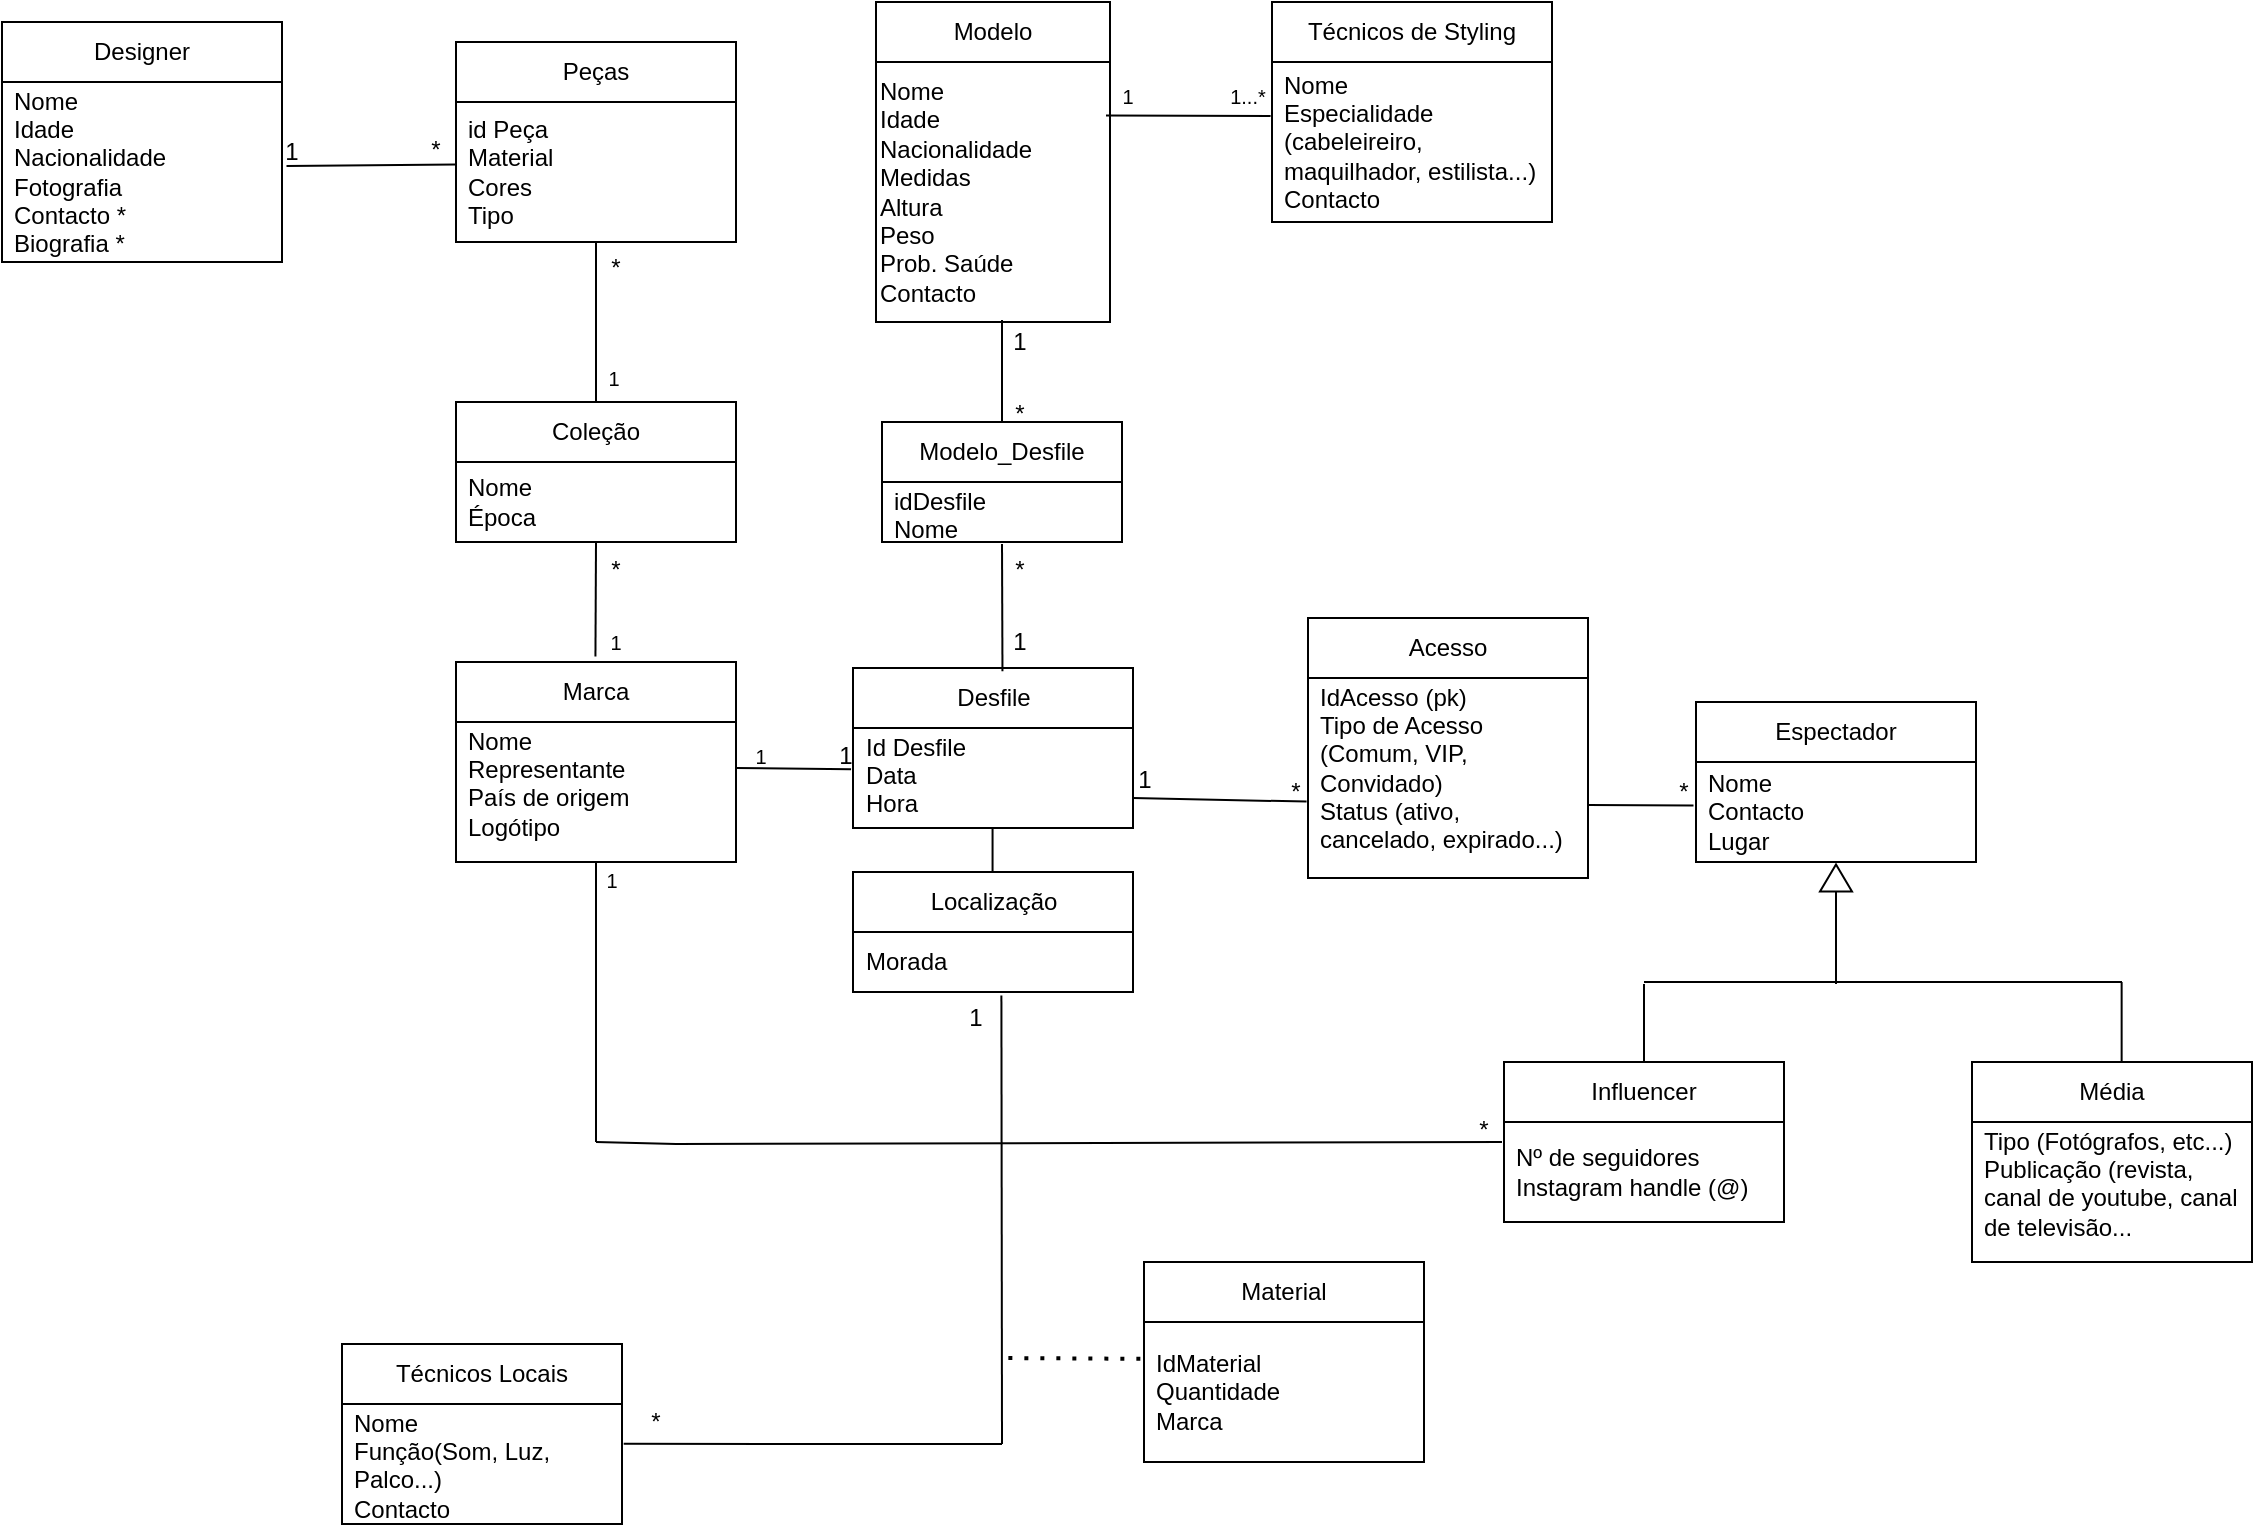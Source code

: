 <mxfile version="24.7.17">
  <diagram id="C5RBs43oDa-KdzZeNtuy" name="Page-1">
    <mxGraphModel dx="1443" dy="1118" grid="1" gridSize="10" guides="1" tooltips="1" connect="1" arrows="1" fold="1" page="1" pageScale="1" pageWidth="827" pageHeight="1169" math="0" shadow="0">
      <root>
        <mxCell id="WIyWlLk6GJQsqaUBKTNV-0" />
        <mxCell id="WIyWlLk6GJQsqaUBKTNV-1" parent="WIyWlLk6GJQsqaUBKTNV-0" />
        <mxCell id="OLpAq79K6-Yp3FqnE2U5-7" value="Marca" style="swimlane;fontStyle=0;childLayout=stackLayout;horizontal=1;startSize=30;horizontalStack=0;resizeParent=1;resizeParentMax=0;resizeLast=0;collapsible=1;marginBottom=0;whiteSpace=wrap;html=1;" parent="WIyWlLk6GJQsqaUBKTNV-1" vertex="1">
          <mxGeometry x="527" y="530" width="140" height="100" as="geometry" />
        </mxCell>
        <mxCell id="OLpAq79K6-Yp3FqnE2U5-8" value="Nome&lt;div&gt;Representante&amp;nbsp;&lt;/div&gt;&lt;div&gt;País de origem&lt;/div&gt;&lt;div&gt;Logótipo&lt;/div&gt;&lt;div&gt;&lt;br&gt;&lt;/div&gt;" style="text;strokeColor=none;fillColor=none;align=left;verticalAlign=middle;spacingLeft=4;spacingRight=4;overflow=hidden;points=[[0,0.5],[1,0.5]];portConstraint=eastwest;rotatable=0;whiteSpace=wrap;html=1;" parent="OLpAq79K6-Yp3FqnE2U5-7" vertex="1">
          <mxGeometry y="30" width="140" height="70" as="geometry" />
        </mxCell>
        <mxCell id="OLpAq79K6-Yp3FqnE2U5-11" value="Desfile" style="swimlane;fontStyle=0;childLayout=stackLayout;horizontal=1;startSize=30;horizontalStack=0;resizeParent=1;resizeParentMax=0;resizeLast=0;collapsible=1;marginBottom=0;whiteSpace=wrap;html=1;" parent="WIyWlLk6GJQsqaUBKTNV-1" vertex="1">
          <mxGeometry x="725.5" y="533" width="140" height="80" as="geometry" />
        </mxCell>
        <mxCell id="OLpAq79K6-Yp3FqnE2U5-14" value="&lt;div&gt;&lt;span style=&quot;background-color: initial;&quot;&gt;Id Desfile&lt;/span&gt;&lt;br&gt;&lt;/div&gt;Data&amp;nbsp;&lt;div&gt;Hora&lt;/div&gt;&lt;div&gt;&lt;br&gt;&lt;/div&gt;" style="text;strokeColor=none;fillColor=none;align=left;verticalAlign=middle;spacingLeft=4;spacingRight=4;overflow=hidden;points=[[0,0.5],[1,0.5]];portConstraint=eastwest;rotatable=0;whiteSpace=wrap;html=1;" parent="OLpAq79K6-Yp3FqnE2U5-11" vertex="1">
          <mxGeometry y="30" width="140" height="50" as="geometry" />
        </mxCell>
        <mxCell id="OLpAq79K6-Yp3FqnE2U5-19" value="Coleção" style="swimlane;fontStyle=0;childLayout=stackLayout;horizontal=1;startSize=30;horizontalStack=0;resizeParent=1;resizeParentMax=0;resizeLast=0;collapsible=1;marginBottom=0;whiteSpace=wrap;html=1;" parent="WIyWlLk6GJQsqaUBKTNV-1" vertex="1">
          <mxGeometry x="527" y="400" width="140" height="70" as="geometry" />
        </mxCell>
        <mxCell id="OLpAq79K6-Yp3FqnE2U5-20" value="Nome&lt;div&gt;Época&lt;/div&gt;" style="text;strokeColor=none;fillColor=none;align=left;verticalAlign=middle;spacingLeft=4;spacingRight=4;overflow=hidden;points=[[0,0.5],[1,0.5]];portConstraint=eastwest;rotatable=0;whiteSpace=wrap;html=1;" parent="OLpAq79K6-Yp3FqnE2U5-19" vertex="1">
          <mxGeometry y="30" width="140" height="40" as="geometry" />
        </mxCell>
        <mxCell id="OLpAq79K6-Yp3FqnE2U5-23" value="Peças" style="swimlane;fontStyle=0;childLayout=stackLayout;horizontal=1;startSize=30;horizontalStack=0;resizeParent=1;resizeParentMax=0;resizeLast=0;collapsible=1;marginBottom=0;whiteSpace=wrap;html=1;" parent="WIyWlLk6GJQsqaUBKTNV-1" vertex="1">
          <mxGeometry x="527" y="220" width="140" height="100" as="geometry" />
        </mxCell>
        <mxCell id="OLpAq79K6-Yp3FqnE2U5-24" value="id Peça&lt;div&gt;Material&amp;nbsp;&lt;/div&gt;&lt;div&gt;Cores&amp;nbsp;&lt;/div&gt;&lt;div&gt;Tipo&lt;/div&gt;" style="text;strokeColor=none;fillColor=none;align=left;verticalAlign=middle;spacingLeft=4;spacingRight=4;overflow=hidden;points=[[0,0.5],[1,0.5]];portConstraint=eastwest;rotatable=0;whiteSpace=wrap;html=1;" parent="OLpAq79K6-Yp3FqnE2U5-23" vertex="1">
          <mxGeometry y="30" width="140" height="70" as="geometry" />
        </mxCell>
        <mxCell id="OLpAq79K6-Yp3FqnE2U5-30" value="Designer" style="swimlane;fontStyle=0;childLayout=stackLayout;horizontal=1;startSize=30;horizontalStack=0;resizeParent=1;resizeParentMax=0;resizeLast=0;collapsible=1;marginBottom=0;whiteSpace=wrap;html=1;" parent="WIyWlLk6GJQsqaUBKTNV-1" vertex="1">
          <mxGeometry x="300" y="210" width="140" height="120" as="geometry" />
        </mxCell>
        <mxCell id="OLpAq79K6-Yp3FqnE2U5-31" value="Nome&lt;div&gt;Idade&lt;/div&gt;&lt;div&gt;Nacionalidade&lt;/div&gt;&lt;div&gt;Fotografia&lt;/div&gt;&lt;div&gt;Contacto *&lt;/div&gt;&lt;div&gt;Biografia *&lt;/div&gt;" style="text;strokeColor=none;fillColor=none;align=left;verticalAlign=middle;spacingLeft=4;spacingRight=4;overflow=hidden;points=[[0,0.5],[1,0.5]];portConstraint=eastwest;rotatable=0;whiteSpace=wrap;html=1;" parent="OLpAq79K6-Yp3FqnE2U5-30" vertex="1">
          <mxGeometry y="30" width="140" height="90" as="geometry" />
        </mxCell>
        <mxCell id="OLpAq79K6-Yp3FqnE2U5-34" value="" style="endArrow=none;html=1;rounded=0;exitX=0.498;exitY=-0.027;exitDx=0;exitDy=0;exitPerimeter=0;entryX=0.5;entryY=1;entryDx=0;entryDy=0;" parent="WIyWlLk6GJQsqaUBKTNV-1" source="OLpAq79K6-Yp3FqnE2U5-7" target="OLpAq79K6-Yp3FqnE2U5-19" edge="1">
          <mxGeometry width="50" height="50" relative="1" as="geometry">
            <mxPoint x="597" y="430" as="sourcePoint" />
            <mxPoint x="597" y="490" as="targetPoint" />
          </mxGeometry>
        </mxCell>
        <mxCell id="OLpAq79K6-Yp3FqnE2U5-36" value="" style="endArrow=none;html=1;rounded=0;" parent="WIyWlLk6GJQsqaUBKTNV-1" edge="1">
          <mxGeometry width="50" height="50" relative="1" as="geometry">
            <mxPoint x="597" y="320" as="sourcePoint" />
            <mxPoint x="597" y="320" as="targetPoint" />
            <Array as="points" />
          </mxGeometry>
        </mxCell>
        <mxCell id="OLpAq79K6-Yp3FqnE2U5-47" value="Técnicos de Styling" style="swimlane;fontStyle=0;childLayout=stackLayout;horizontal=1;startSize=30;horizontalStack=0;resizeParent=1;resizeParentMax=0;resizeLast=0;collapsible=1;marginBottom=0;whiteSpace=wrap;html=1;" parent="WIyWlLk6GJQsqaUBKTNV-1" vertex="1">
          <mxGeometry x="935" y="200" width="140" height="110" as="geometry" />
        </mxCell>
        <mxCell id="OLpAq79K6-Yp3FqnE2U5-48" value="Nome&lt;div&gt;Especialidade (cabeleireiro, maquilhador, estilista...)&lt;/div&gt;&lt;div&gt;Contacto&lt;/div&gt;" style="text;strokeColor=none;fillColor=none;align=left;verticalAlign=middle;spacingLeft=4;spacingRight=4;overflow=hidden;points=[[0,0.5],[1,0.5]];portConstraint=eastwest;rotatable=0;whiteSpace=wrap;html=1;" parent="OLpAq79K6-Yp3FqnE2U5-47" vertex="1">
          <mxGeometry y="30" width="140" height="80" as="geometry" />
        </mxCell>
        <mxCell id="OLpAq79K6-Yp3FqnE2U5-51" value="" style="endArrow=none;html=1;rounded=0;exitX=0;exitY=1;exitDx=0;exitDy=0;entryX=-0.007;entryY=0.413;entryDx=0;entryDy=0;entryPerimeter=0;" parent="WIyWlLk6GJQsqaUBKTNV-1" source="tS8xyD3pDplZ-1kiy1CS-8" target="OLpAq79K6-Yp3FqnE2U5-14" edge="1">
          <mxGeometry width="50" height="50" relative="1" as="geometry">
            <mxPoint x="667" y="591.98" as="sourcePoint" />
            <mxPoint x="719" y="591" as="targetPoint" />
            <Array as="points" />
          </mxGeometry>
        </mxCell>
        <mxCell id="OLpAq79K6-Yp3FqnE2U5-55" value="" style="endArrow=none;html=1;rounded=0;" parent="WIyWlLk6GJQsqaUBKTNV-1" edge="1">
          <mxGeometry width="50" height="50" relative="1" as="geometry">
            <mxPoint x="1121" y="690" as="sourcePoint" />
            <mxPoint x="1360" y="690" as="targetPoint" />
          </mxGeometry>
        </mxCell>
        <mxCell id="OLpAq79K6-Yp3FqnE2U5-57" value="Influencer" style="swimlane;fontStyle=0;childLayout=stackLayout;horizontal=1;startSize=30;horizontalStack=0;resizeParent=1;resizeParentMax=0;resizeLast=0;collapsible=1;marginBottom=0;whiteSpace=wrap;html=1;" parent="WIyWlLk6GJQsqaUBKTNV-1" vertex="1">
          <mxGeometry x="1051" y="730" width="140" height="80" as="geometry" />
        </mxCell>
        <mxCell id="OLpAq79K6-Yp3FqnE2U5-58" value="&lt;div&gt;&lt;span style=&quot;background-color: initial;&quot;&gt;Nº de seguidores&lt;/span&gt;&lt;br&gt;&lt;/div&gt;&lt;div&gt;Instagram handle (@)&lt;/div&gt;" style="text;strokeColor=none;fillColor=none;align=left;verticalAlign=middle;spacingLeft=4;spacingRight=4;overflow=hidden;points=[[0,0.5],[1,0.5]];portConstraint=eastwest;rotatable=0;whiteSpace=wrap;html=1;" parent="OLpAq79K6-Yp3FqnE2U5-57" vertex="1">
          <mxGeometry y="30" width="140" height="50" as="geometry" />
        </mxCell>
        <mxCell id="OLpAq79K6-Yp3FqnE2U5-61" value="" style="endArrow=none;html=1;rounded=0;" parent="WIyWlLk6GJQsqaUBKTNV-1" edge="1">
          <mxGeometry width="50" height="50" relative="1" as="geometry">
            <mxPoint x="597" y="770" as="sourcePoint" />
            <mxPoint x="1050" y="770" as="targetPoint" />
            <Array as="points">
              <mxPoint x="637" y="771" />
            </Array>
          </mxGeometry>
        </mxCell>
        <mxCell id="OLpAq79K6-Yp3FqnE2U5-62" value="" style="endArrow=none;html=1;rounded=0;" parent="WIyWlLk6GJQsqaUBKTNV-1" edge="1">
          <mxGeometry width="50" height="50" relative="1" as="geometry">
            <mxPoint x="597" y="770" as="sourcePoint" />
            <mxPoint x="597" y="630" as="targetPoint" />
          </mxGeometry>
        </mxCell>
        <mxCell id="OLpAq79K6-Yp3FqnE2U5-74" value="" style="endArrow=none;html=1;rounded=0;exitX=0.5;exitY=0;exitDx=0;exitDy=0;" parent="WIyWlLk6GJQsqaUBKTNV-1" source="OLpAq79K6-Yp3FqnE2U5-57" edge="1">
          <mxGeometry width="50" height="50" relative="1" as="geometry">
            <mxPoint x="1013" y="740" as="sourcePoint" />
            <mxPoint x="1121" y="691" as="targetPoint" />
          </mxGeometry>
        </mxCell>
        <mxCell id="OLpAq79K6-Yp3FqnE2U5-81" value="" style="endArrow=none;html=1;rounded=0;" parent="WIyWlLk6GJQsqaUBKTNV-1" edge="1">
          <mxGeometry width="50" height="50" relative="1" as="geometry">
            <mxPoint x="1359.82" y="730" as="sourcePoint" />
            <mxPoint x="1359.82" y="690" as="targetPoint" />
          </mxGeometry>
        </mxCell>
        <mxCell id="OLpAq79K6-Yp3FqnE2U5-82" value="Média" style="swimlane;fontStyle=0;childLayout=stackLayout;horizontal=1;startSize=30;horizontalStack=0;resizeParent=1;resizeParentMax=0;resizeLast=0;collapsible=1;marginBottom=0;whiteSpace=wrap;html=1;" parent="WIyWlLk6GJQsqaUBKTNV-1" vertex="1">
          <mxGeometry x="1285" y="730" width="140" height="100" as="geometry" />
        </mxCell>
        <mxCell id="OLpAq79K6-Yp3FqnE2U5-83" value="&lt;div&gt;&lt;span style=&quot;background-color: initial;&quot;&gt;Tipo (Fotógrafos, etc...)&lt;/span&gt;&lt;br&gt;&lt;/div&gt;&lt;div&gt;&lt;div&gt;Publicação (revista, canal de youtube, canal de televisão...&lt;/div&gt;&lt;div&gt;&lt;br&gt;&lt;/div&gt;&lt;/div&gt;" style="text;strokeColor=none;fillColor=none;align=left;verticalAlign=middle;spacingLeft=4;spacingRight=4;overflow=hidden;points=[[0,0.5],[1,0.5]];portConstraint=eastwest;rotatable=0;whiteSpace=wrap;html=1;" parent="OLpAq79K6-Yp3FqnE2U5-82" vertex="1">
          <mxGeometry y="30" width="140" height="70" as="geometry" />
        </mxCell>
        <mxCell id="OLpAq79K6-Yp3FqnE2U5-88" value="Acesso" style="swimlane;fontStyle=0;childLayout=stackLayout;horizontal=1;startSize=30;horizontalStack=0;resizeParent=1;resizeParentMax=0;resizeLast=0;collapsible=1;marginBottom=0;whiteSpace=wrap;html=1;" parent="WIyWlLk6GJQsqaUBKTNV-1" vertex="1">
          <mxGeometry x="953" y="508" width="140" height="130" as="geometry" />
        </mxCell>
        <mxCell id="OLpAq79K6-Yp3FqnE2U5-89" value="IdAcesso (pk)&lt;div&gt;Tipo de Acesso (Comum, VIP, Convidado)&lt;/div&gt;&lt;div&gt;Status (ativo, cancelado, expirado...)&lt;/div&gt;&lt;div&gt;&lt;br&gt;&lt;/div&gt;" style="text;strokeColor=none;fillColor=none;align=left;verticalAlign=middle;spacingLeft=4;spacingRight=4;overflow=hidden;points=[[0,0.5],[1,0.5]];portConstraint=eastwest;rotatable=0;whiteSpace=wrap;html=1;" parent="OLpAq79K6-Yp3FqnE2U5-88" vertex="1">
          <mxGeometry y="30" width="140" height="100" as="geometry" />
        </mxCell>
        <mxCell id="OLpAq79K6-Yp3FqnE2U5-94" value="Técnicos Locais" style="swimlane;fontStyle=0;childLayout=stackLayout;horizontal=1;startSize=30;horizontalStack=0;resizeParent=1;resizeParentMax=0;resizeLast=0;collapsible=1;marginBottom=0;whiteSpace=wrap;html=1;" parent="WIyWlLk6GJQsqaUBKTNV-1" vertex="1">
          <mxGeometry x="470" y="871" width="140" height="90" as="geometry" />
        </mxCell>
        <mxCell id="OLpAq79K6-Yp3FqnE2U5-95" value="Nome&lt;div&gt;Função(Som, Luz, Palco...)&lt;/div&gt;&lt;div&gt;Contacto&lt;/div&gt;" style="text;strokeColor=none;fillColor=none;align=left;verticalAlign=middle;spacingLeft=4;spacingRight=4;overflow=hidden;points=[[0,0.5],[1,0.5]];portConstraint=eastwest;rotatable=0;whiteSpace=wrap;html=1;" parent="OLpAq79K6-Yp3FqnE2U5-94" vertex="1">
          <mxGeometry y="30" width="140" height="60" as="geometry" />
        </mxCell>
        <mxCell id="OLpAq79K6-Yp3FqnE2U5-99" value="Material" style="swimlane;fontStyle=0;childLayout=stackLayout;horizontal=1;startSize=30;horizontalStack=0;resizeParent=1;resizeParentMax=0;resizeLast=0;collapsible=1;marginBottom=0;whiteSpace=wrap;html=1;" parent="WIyWlLk6GJQsqaUBKTNV-1" vertex="1">
          <mxGeometry x="871" y="830" width="140" height="100" as="geometry" />
        </mxCell>
        <mxCell id="OLpAq79K6-Yp3FqnE2U5-100" value="IdMaterial&lt;div&gt;Quantidade&lt;/div&gt;&lt;div&gt;Marca&lt;/div&gt;" style="text;strokeColor=none;fillColor=none;align=left;verticalAlign=middle;spacingLeft=4;spacingRight=4;overflow=hidden;points=[[0,0.5],[1,0.5]];portConstraint=eastwest;rotatable=0;whiteSpace=wrap;html=1;" parent="OLpAq79K6-Yp3FqnE2U5-99" vertex="1">
          <mxGeometry y="30" width="140" height="70" as="geometry" />
        </mxCell>
        <mxCell id="OLpAq79K6-Yp3FqnE2U5-38" value="Modelo" style="swimlane;fontStyle=0;childLayout=stackLayout;horizontal=1;startSize=30;horizontalStack=0;resizeParent=1;resizeParentMax=0;resizeLast=0;collapsible=1;marginBottom=0;whiteSpace=wrap;html=1;" parent="WIyWlLk6GJQsqaUBKTNV-1" vertex="1">
          <mxGeometry x="737" y="200" width="117" height="160" as="geometry" />
        </mxCell>
        <mxCell id="OLpAq79K6-Yp3FqnE2U5-44" value="&lt;div style=&quot;&quot;&gt;Nome&lt;div&gt;Idade&amp;nbsp;&lt;/div&gt;&lt;div&gt;Nacionalidade&lt;/div&gt;&lt;div&gt;Medidas&lt;/div&gt;&lt;div&gt;Altura&amp;nbsp;&lt;/div&gt;&lt;div&gt;Peso&lt;/div&gt;&lt;div&gt;Prob. Saúde&lt;/div&gt;&lt;div&gt;Contacto&lt;/div&gt;&lt;/div&gt;" style="text;html=1;align=left;verticalAlign=middle;resizable=0;points=[];autosize=1;strokeColor=none;fillColor=none;" parent="OLpAq79K6-Yp3FqnE2U5-38" vertex="1">
          <mxGeometry y="30" width="117" height="130" as="geometry" />
        </mxCell>
        <mxCell id="h2daB5j5cSeQjACsS8w_-1" value="" style="endArrow=none;html=1;rounded=0;exitX=0.5;exitY=0;exitDx=0;exitDy=0;" parent="WIyWlLk6GJQsqaUBKTNV-1" source="OLpAq79K6-Yp3FqnE2U5-19" edge="1">
          <mxGeometry width="50" height="50" relative="1" as="geometry">
            <mxPoint x="597" y="410" as="sourcePoint" />
            <mxPoint x="597" y="320" as="targetPoint" />
          </mxGeometry>
        </mxCell>
        <mxCell id="h2daB5j5cSeQjACsS8w_-6" value="Espectador" style="swimlane;fontStyle=0;childLayout=stackLayout;horizontal=1;startSize=30;horizontalStack=0;resizeParent=1;resizeParentMax=0;resizeLast=0;collapsible=1;marginBottom=0;whiteSpace=wrap;html=1;" parent="WIyWlLk6GJQsqaUBKTNV-1" vertex="1">
          <mxGeometry x="1147" y="550" width="140" height="80" as="geometry" />
        </mxCell>
        <mxCell id="h2daB5j5cSeQjACsS8w_-8" value="Nome&lt;div&gt;Contacto&lt;/div&gt;&lt;div&gt;Lugar&lt;/div&gt;" style="text;strokeColor=none;fillColor=none;align=left;verticalAlign=middle;spacingLeft=4;spacingRight=4;overflow=hidden;points=[[0,0.5],[1,0.5]];portConstraint=eastwest;rotatable=0;whiteSpace=wrap;html=1;" parent="h2daB5j5cSeQjACsS8w_-6" vertex="1">
          <mxGeometry y="30" width="140" height="50" as="geometry" />
        </mxCell>
        <mxCell id="tS8xyD3pDplZ-1kiy1CS-0" value="" style="endArrow=none;html=1;rounded=0;" parent="WIyWlLk6GJQsqaUBKTNV-1" target="tS8xyD3pDplZ-1kiy1CS-2" edge="1">
          <mxGeometry width="50" height="50" relative="1" as="geometry">
            <mxPoint x="1217" y="691" as="sourcePoint" />
            <mxPoint x="1216.87" y="655" as="targetPoint" />
            <Array as="points" />
          </mxGeometry>
        </mxCell>
        <mxCell id="tS8xyD3pDplZ-1kiy1CS-2" value="" style="triangle;whiteSpace=wrap;html=1;rotation=-90;" parent="WIyWlLk6GJQsqaUBKTNV-1" vertex="1">
          <mxGeometry x="1210.22" y="630" width="13.56" height="16" as="geometry" />
        </mxCell>
        <mxCell id="tS8xyD3pDplZ-1kiy1CS-4" value="*" style="text;html=1;align=center;verticalAlign=middle;whiteSpace=wrap;rounded=0;" parent="WIyWlLk6GJQsqaUBKTNV-1" vertex="1">
          <mxGeometry x="917" y="593.5" width="60" height="2" as="geometry" />
        </mxCell>
        <mxCell id="tS8xyD3pDplZ-1kiy1CS-5" value="*" style="text;html=1;align=center;verticalAlign=middle;whiteSpace=wrap;rounded=0;" parent="WIyWlLk6GJQsqaUBKTNV-1" vertex="1">
          <mxGeometry x="1111" y="590" width="60" height="10" as="geometry" />
        </mxCell>
        <mxCell id="tS8xyD3pDplZ-1kiy1CS-6" value="&lt;font style=&quot;font-size: 10px;&quot;&gt;1&lt;/font&gt;" style="text;html=1;align=center;verticalAlign=middle;whiteSpace=wrap;rounded=0;" parent="WIyWlLk6GJQsqaUBKTNV-1" vertex="1">
          <mxGeometry x="575" y="624" width="60" height="30" as="geometry" />
        </mxCell>
        <mxCell id="tS8xyD3pDplZ-1kiy1CS-7" value="*" style="text;html=1;align=center;verticalAlign=middle;whiteSpace=wrap;rounded=0;" parent="WIyWlLk6GJQsqaUBKTNV-1" vertex="1">
          <mxGeometry x="1011" y="749" width="60" height="30" as="geometry" />
        </mxCell>
        <mxCell id="tS8xyD3pDplZ-1kiy1CS-8" value="&lt;font style=&quot;font-size: 10px;&quot;&gt;1&lt;/font&gt;" style="text;html=1;align=center;verticalAlign=middle;whiteSpace=wrap;rounded=0;" parent="WIyWlLk6GJQsqaUBKTNV-1" vertex="1">
          <mxGeometry x="667" y="570" width="25" height="13" as="geometry" />
        </mxCell>
        <mxCell id="tS8xyD3pDplZ-1kiy1CS-10" value="&lt;font style=&quot;font-size: 10px;&quot;&gt;1&lt;/font&gt;" style="text;html=1;align=center;verticalAlign=middle;whiteSpace=wrap;rounded=0;" parent="WIyWlLk6GJQsqaUBKTNV-1" vertex="1">
          <mxGeometry x="577" y="505" width="60" height="30" as="geometry" />
        </mxCell>
        <mxCell id="tS8xyD3pDplZ-1kiy1CS-11" value="*" style="text;html=1;align=center;verticalAlign=middle;whiteSpace=wrap;rounded=0;" parent="WIyWlLk6GJQsqaUBKTNV-1" vertex="1">
          <mxGeometry x="577" y="469" width="60" height="30" as="geometry" />
        </mxCell>
        <mxCell id="tS8xyD3pDplZ-1kiy1CS-12" value="&lt;font style=&quot;font-size: 10px;&quot;&gt;1&lt;/font&gt;" style="text;html=1;align=center;verticalAlign=middle;whiteSpace=wrap;rounded=0;" parent="WIyWlLk6GJQsqaUBKTNV-1" vertex="1">
          <mxGeometry x="576" y="373" width="60" height="30" as="geometry" />
        </mxCell>
        <mxCell id="tS8xyD3pDplZ-1kiy1CS-13" value="*" style="text;html=1;align=center;verticalAlign=middle;whiteSpace=wrap;rounded=0;" parent="WIyWlLk6GJQsqaUBKTNV-1" vertex="1">
          <mxGeometry x="577" y="318" width="60" height="30" as="geometry" />
        </mxCell>
        <mxCell id="tS8xyD3pDplZ-1kiy1CS-14" value="*" style="text;html=1;align=center;verticalAlign=middle;whiteSpace=wrap;rounded=0;" parent="WIyWlLk6GJQsqaUBKTNV-1" vertex="1">
          <mxGeometry x="779" y="391" width="60" height="30" as="geometry" />
        </mxCell>
        <mxCell id="tS8xyD3pDplZ-1kiy1CS-15" value="*" style="text;html=1;align=center;verticalAlign=middle;whiteSpace=wrap;rounded=0;" parent="WIyWlLk6GJQsqaUBKTNV-1" vertex="1">
          <mxGeometry x="779" y="469" width="60" height="30" as="geometry" />
        </mxCell>
        <mxCell id="tS8xyD3pDplZ-1kiy1CS-16" value="&lt;span style=&quot;font-size: 10px;&quot;&gt;1...*&lt;/span&gt;" style="text;html=1;align=center;verticalAlign=middle;whiteSpace=wrap;rounded=0;" parent="WIyWlLk6GJQsqaUBKTNV-1" vertex="1">
          <mxGeometry x="893" y="232" width="60" height="30" as="geometry" />
        </mxCell>
        <mxCell id="tS8xyD3pDplZ-1kiy1CS-17" value="&lt;font style=&quot;font-size: 10px;&quot;&gt;1&lt;/font&gt;" style="text;html=1;align=center;verticalAlign=middle;whiteSpace=wrap;rounded=0;" parent="WIyWlLk6GJQsqaUBKTNV-1" vertex="1">
          <mxGeometry x="833" y="232" width="60" height="30" as="geometry" />
        </mxCell>
        <mxCell id="tS8xyD3pDplZ-1kiy1CS-19" value="1" style="text;html=1;align=center;verticalAlign=middle;whiteSpace=wrap;rounded=0;" parent="WIyWlLk6GJQsqaUBKTNV-1" vertex="1">
          <mxGeometry x="779" y="701" width="16" height="14" as="geometry" />
        </mxCell>
        <mxCell id="tS8xyD3pDplZ-1kiy1CS-21" value="*" style="text;html=1;align=center;verticalAlign=middle;whiteSpace=wrap;rounded=0;" parent="WIyWlLk6GJQsqaUBKTNV-1" vertex="1">
          <mxGeometry x="597" y="895" width="60" height="30" as="geometry" />
        </mxCell>
        <mxCell id="OLpAq79K6-Yp3FqnE2U5-46" value="" style="endArrow=none;html=1;rounded=0;exitX=0.983;exitY=0.206;exitDx=0;exitDy=0;entryX=-0.005;entryY=0.338;entryDx=0;entryDy=0;entryPerimeter=0;exitPerimeter=0;" parent="WIyWlLk6GJQsqaUBKTNV-1" source="OLpAq79K6-Yp3FqnE2U5-44" target="OLpAq79K6-Yp3FqnE2U5-48" edge="1">
          <mxGeometry width="50" height="50" relative="1" as="geometry">
            <mxPoint x="875" y="250.0" as="sourcePoint" />
            <mxPoint x="945" y="250" as="targetPoint" />
          </mxGeometry>
        </mxCell>
        <mxCell id="LyMC56T-BypBeBw1wxai-3" value="Modelo_Desfile" style="swimlane;fontStyle=0;childLayout=stackLayout;horizontal=1;startSize=30;horizontalStack=0;resizeParent=1;resizeParentMax=0;resizeLast=0;collapsible=1;marginBottom=0;whiteSpace=wrap;html=1;" parent="WIyWlLk6GJQsqaUBKTNV-1" vertex="1">
          <mxGeometry x="740" y="410" width="120" height="60" as="geometry" />
        </mxCell>
        <mxCell id="LyMC56T-BypBeBw1wxai-4" value="idDesfile&lt;div&gt;Nome&amp;nbsp;&lt;/div&gt;" style="text;strokeColor=none;fillColor=none;align=left;verticalAlign=middle;spacingLeft=4;spacingRight=4;overflow=hidden;points=[[0,0.5],[1,0.5]];portConstraint=eastwest;rotatable=0;whiteSpace=wrap;html=1;" parent="LyMC56T-BypBeBw1wxai-3" vertex="1">
          <mxGeometry y="30" width="120" height="30" as="geometry" />
        </mxCell>
        <mxCell id="LyMC56T-BypBeBw1wxai-7" value="" style="endArrow=none;html=1;rounded=0;exitX=0.5;exitY=0;exitDx=0;exitDy=0;" parent="WIyWlLk6GJQsqaUBKTNV-1" source="LyMC56T-BypBeBw1wxai-3" edge="1">
          <mxGeometry width="50" height="50" relative="1" as="geometry">
            <mxPoint x="750" y="409" as="sourcePoint" />
            <mxPoint x="800" y="359" as="targetPoint" />
          </mxGeometry>
        </mxCell>
        <mxCell id="LyMC56T-BypBeBw1wxai-8" value="1" style="text;html=1;align=center;verticalAlign=middle;whiteSpace=wrap;rounded=0;" parent="WIyWlLk6GJQsqaUBKTNV-1" vertex="1">
          <mxGeometry x="779" y="355" width="60" height="30" as="geometry" />
        </mxCell>
        <mxCell id="LyMC56T-BypBeBw1wxai-9" value="" style="endArrow=none;html=1;rounded=0;exitX=0.354;exitY=0.987;exitDx=0;exitDy=0;exitPerimeter=0;" parent="WIyWlLk6GJQsqaUBKTNV-1" source="LyMC56T-BypBeBw1wxai-10" edge="1">
          <mxGeometry width="50" height="50" relative="1" as="geometry">
            <mxPoint x="800" y="493" as="sourcePoint" />
            <mxPoint x="800" y="471" as="targetPoint" />
          </mxGeometry>
        </mxCell>
        <mxCell id="LyMC56T-BypBeBw1wxai-10" value="1" style="text;html=1;align=center;verticalAlign=middle;whiteSpace=wrap;rounded=0;" parent="WIyWlLk6GJQsqaUBKTNV-1" vertex="1">
          <mxGeometry x="779" y="505" width="60" height="30" as="geometry" />
        </mxCell>
        <mxCell id="LyMC56T-BypBeBw1wxai-11" value="" style="endArrow=none;html=1;rounded=0;entryX=-0.016;entryY=0.417;entryDx=0;entryDy=0;entryPerimeter=0;" parent="WIyWlLk6GJQsqaUBKTNV-1" edge="1">
          <mxGeometry width="50" height="50" relative="1" as="geometry">
            <mxPoint x="442.24" y="282" as="sourcePoint" />
            <mxPoint x="527" y="281.19" as="targetPoint" />
          </mxGeometry>
        </mxCell>
        <mxCell id="LyMC56T-BypBeBw1wxai-12" value="*" style="text;html=1;align=center;verticalAlign=middle;whiteSpace=wrap;rounded=0;" parent="WIyWlLk6GJQsqaUBKTNV-1" vertex="1">
          <mxGeometry x="507" y="270" width="20" height="8" as="geometry" />
        </mxCell>
        <mxCell id="LyMC56T-BypBeBw1wxai-17" value="1" style="text;html=1;align=center;verticalAlign=middle;whiteSpace=wrap;rounded=0;" parent="WIyWlLk6GJQsqaUBKTNV-1" vertex="1">
          <mxGeometry x="430" y="270" width="30" height="10" as="geometry" />
        </mxCell>
        <mxCell id="LyMC56T-BypBeBw1wxai-23" value="1" style="text;html=1;align=center;verticalAlign=middle;whiteSpace=wrap;rounded=0;" parent="WIyWlLk6GJQsqaUBKTNV-1" vertex="1">
          <mxGeometry x="707" y="573.5" width="30" height="6" as="geometry" />
        </mxCell>
        <mxCell id="LyMC56T-BypBeBw1wxai-24" value="" style="endArrow=none;html=1;rounded=0;" parent="WIyWlLk6GJQsqaUBKTNV-1" edge="1">
          <mxGeometry width="50" height="50" relative="1" as="geometry">
            <mxPoint x="795.28" y="641" as="sourcePoint" />
            <mxPoint x="795.28" y="613" as="targetPoint" />
          </mxGeometry>
        </mxCell>
        <mxCell id="LyMC56T-BypBeBw1wxai-25" value="Localização" style="swimlane;fontStyle=0;childLayout=stackLayout;horizontal=1;startSize=30;horizontalStack=0;resizeParent=1;resizeParentMax=0;resizeLast=0;collapsible=1;marginBottom=0;whiteSpace=wrap;html=1;" parent="WIyWlLk6GJQsqaUBKTNV-1" vertex="1">
          <mxGeometry x="725.5" y="635" width="140" height="60" as="geometry" />
        </mxCell>
        <mxCell id="LyMC56T-BypBeBw1wxai-26" value="Morada" style="text;strokeColor=none;fillColor=none;align=left;verticalAlign=middle;spacingLeft=4;spacingRight=4;overflow=hidden;points=[[0,0.5],[1,0.5]];portConstraint=eastwest;rotatable=0;whiteSpace=wrap;html=1;" parent="LyMC56T-BypBeBw1wxai-25" vertex="1">
          <mxGeometry y="30" width="140" height="30" as="geometry" />
        </mxCell>
        <mxCell id="LyMC56T-BypBeBw1wxai-36" value="" style="endArrow=none;html=1;rounded=0;entryX=-0.005;entryY=0.618;entryDx=0;entryDy=0;entryPerimeter=0;" parent="WIyWlLk6GJQsqaUBKTNV-1" target="OLpAq79K6-Yp3FqnE2U5-89" edge="1">
          <mxGeometry width="50" height="50" relative="1" as="geometry">
            <mxPoint x="865.5" y="598" as="sourcePoint" />
            <mxPoint x="940" y="598" as="targetPoint" />
          </mxGeometry>
        </mxCell>
        <mxCell id="LyMC56T-BypBeBw1wxai-38" value="" style="endArrow=none;html=1;rounded=0;entryX=-0.009;entryY=0.434;entryDx=0;entryDy=0;entryPerimeter=0;" parent="WIyWlLk6GJQsqaUBKTNV-1" target="h2daB5j5cSeQjACsS8w_-8" edge="1">
          <mxGeometry width="50" height="50" relative="1" as="geometry">
            <mxPoint x="1093" y="601.5" as="sourcePoint" />
            <mxPoint x="1143" y="551.5" as="targetPoint" />
          </mxGeometry>
        </mxCell>
        <mxCell id="LyMC56T-BypBeBw1wxai-39" value="1" style="text;html=1;align=center;verticalAlign=middle;whiteSpace=wrap;rounded=0;" parent="WIyWlLk6GJQsqaUBKTNV-1" vertex="1">
          <mxGeometry x="863" y="579" width="17" height="20" as="geometry" />
        </mxCell>
        <mxCell id="_L-B8WiBXMJKwWAKVvHc-1" value="" style="endArrow=none;html=1;rounded=0;entryX=0.53;entryY=1.059;entryDx=0;entryDy=0;entryPerimeter=0;" edge="1" parent="WIyWlLk6GJQsqaUBKTNV-1" target="LyMC56T-BypBeBw1wxai-26">
          <mxGeometry width="50" height="50" relative="1" as="geometry">
            <mxPoint x="800" y="921" as="sourcePoint" />
            <mxPoint x="840" y="771" as="targetPoint" />
          </mxGeometry>
        </mxCell>
        <mxCell id="_L-B8WiBXMJKwWAKVvHc-2" value="" style="endArrow=none;html=1;rounded=0;exitX=1.006;exitY=0.332;exitDx=0;exitDy=0;exitPerimeter=0;" edge="1" parent="WIyWlLk6GJQsqaUBKTNV-1" source="OLpAq79K6-Yp3FqnE2U5-95">
          <mxGeometry width="50" height="50" relative="1" as="geometry">
            <mxPoint x="790" y="821" as="sourcePoint" />
            <mxPoint x="800" y="921" as="targetPoint" />
          </mxGeometry>
        </mxCell>
        <mxCell id="_L-B8WiBXMJKwWAKVvHc-3" value="" style="endArrow=none;dashed=1;html=1;dashPattern=1 3;strokeWidth=2;rounded=0;exitX=-0.013;exitY=0.263;exitDx=0;exitDy=0;exitPerimeter=0;" edge="1" parent="WIyWlLk6GJQsqaUBKTNV-1" source="OLpAq79K6-Yp3FqnE2U5-100">
          <mxGeometry width="50" height="50" relative="1" as="geometry">
            <mxPoint x="810" y="821" as="sourcePoint" />
            <mxPoint x="800" y="878" as="targetPoint" />
          </mxGeometry>
        </mxCell>
      </root>
    </mxGraphModel>
  </diagram>
</mxfile>
